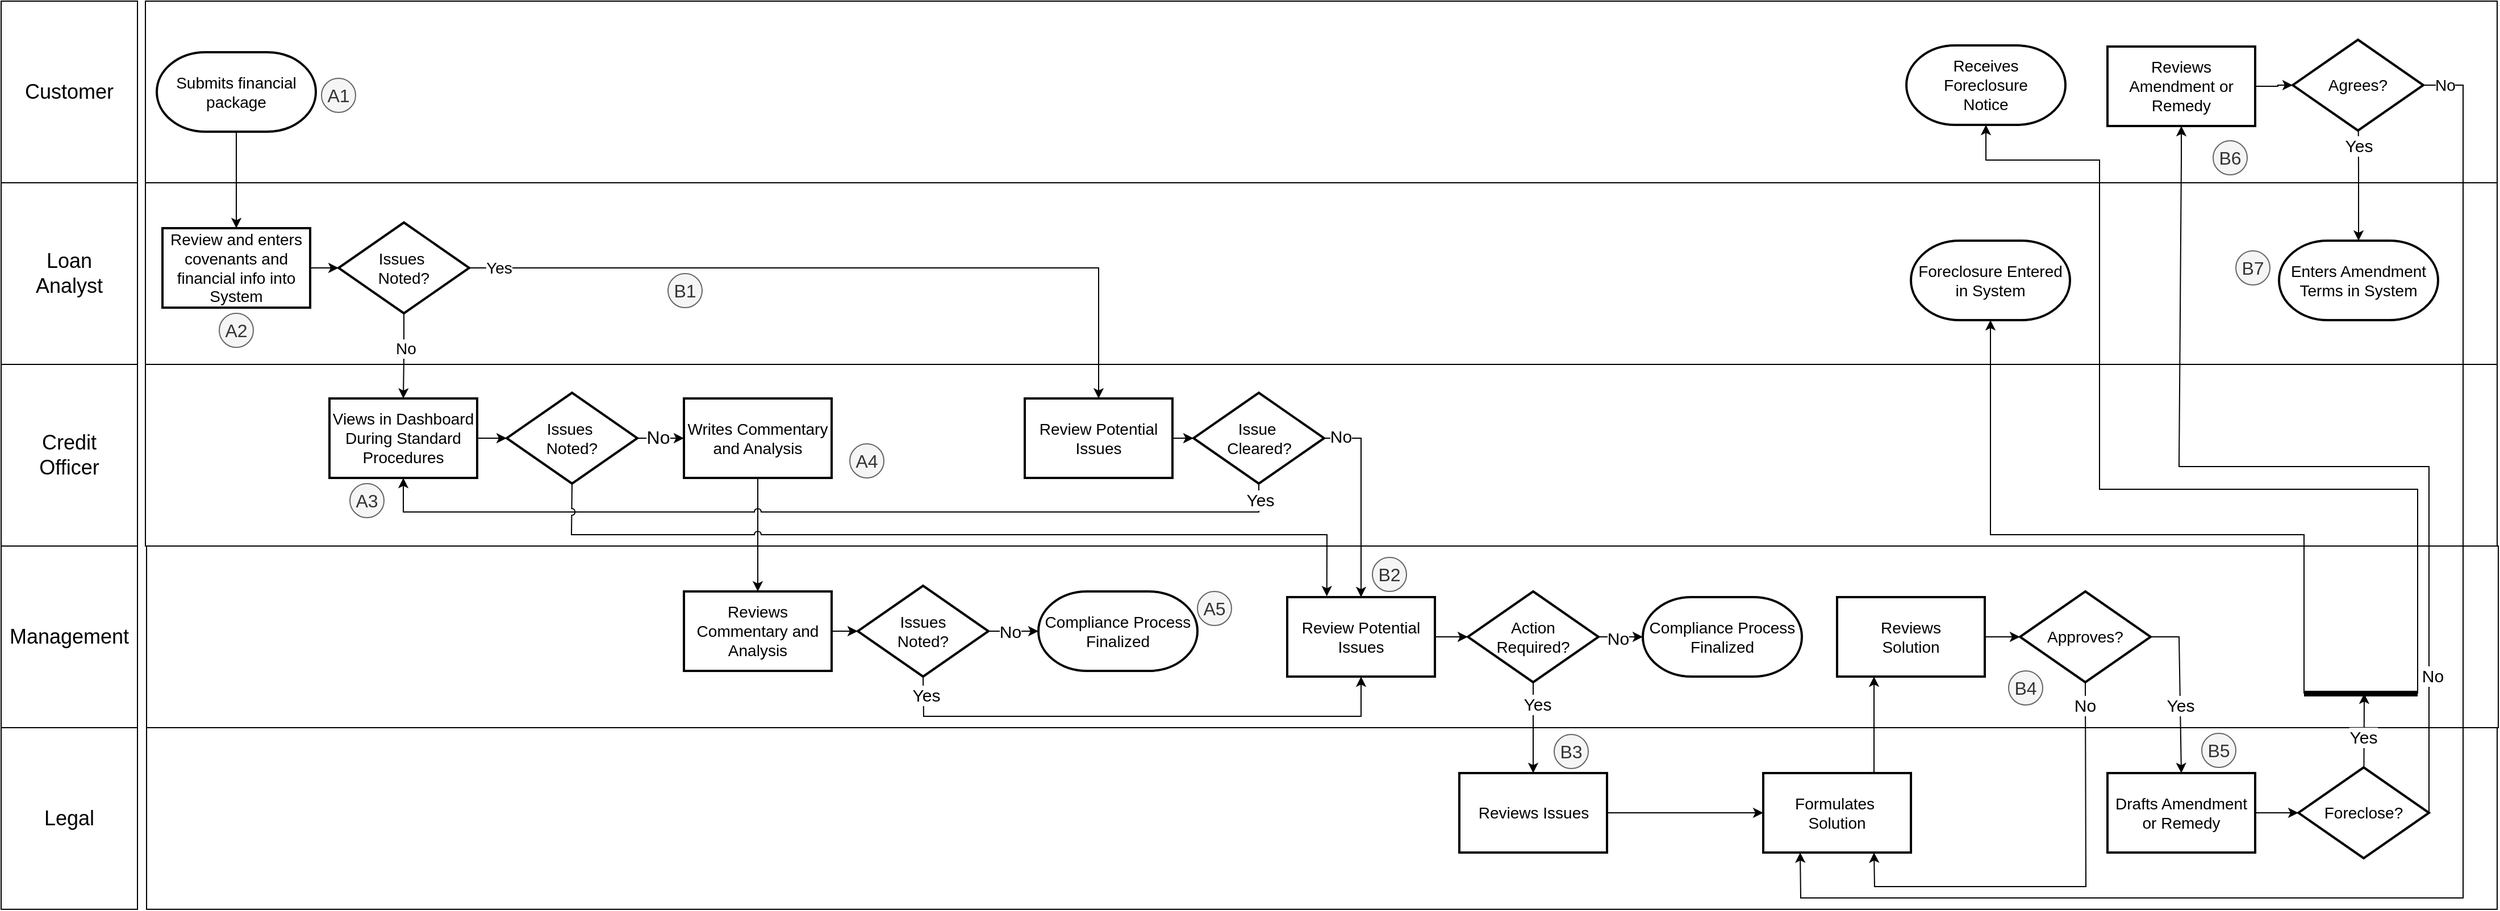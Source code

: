 <mxfile version="26.0.16">
  <diagram id="prtHgNgQTEPvFCAcTncT" name="Page-1">
    <mxGraphModel dx="4063" dy="1777" grid="1" gridSize="10" guides="1" tooltips="1" connect="1" arrows="1" fold="1" page="1" pageScale="1" pageWidth="1100" pageHeight="850" math="0" shadow="0">
      <root>
        <mxCell id="0" />
        <mxCell id="1" parent="0" />
        <mxCell id="OWpKUqLsW3lBwRPTN_-N-1" value="" style="rounded=0;whiteSpace=wrap;html=1;fillColor=light-dark(#ffffff, #392f3f);strokeColor=#000000;" parent="1" vertex="1">
          <mxGeometry x="10" y="10" width="2070" height="160" as="geometry" />
        </mxCell>
        <mxCell id="OWpKUqLsW3lBwRPTN_-N-2" value="" style="rounded=0;whiteSpace=wrap;html=1;fillColor=light-dark(#ffffff, #392f3f);strokeColor=#000000;" parent="1" vertex="1">
          <mxGeometry x="10" y="170" width="2070" height="160" as="geometry" />
        </mxCell>
        <mxCell id="OWpKUqLsW3lBwRPTN_-N-3" value="" style="rounded=0;whiteSpace=wrap;html=1;fillColor=light-dark(#ffffff, #392f3f);strokeColor=#000000;" parent="1" vertex="1">
          <mxGeometry x="10" y="330" width="2070" height="160" as="geometry" />
        </mxCell>
        <mxCell id="OWpKUqLsW3lBwRPTN_-N-4" value="" style="rounded=0;whiteSpace=wrap;html=1;fillColor=light-dark(#ffffff, #392f3f);strokeColor=#000000;" parent="1" vertex="1">
          <mxGeometry x="11" y="490" width="2070" height="160" as="geometry" />
        </mxCell>
        <mxCell id="OWpKUqLsW3lBwRPTN_-N-5" value="" style="rounded=0;whiteSpace=wrap;html=1;fillColor=light-dark(#ffffff, #392f3f);strokeColor=#000000;" parent="1" vertex="1">
          <mxGeometry x="11" y="650" width="2069" height="160" as="geometry" />
        </mxCell>
        <mxCell id="OWpKUqLsW3lBwRPTN_-N-89" value="" style="edgeStyle=orthogonalEdgeStyle;rounded=0;orthogonalLoop=1;jettySize=auto;html=1;" parent="1" source="OWpKUqLsW3lBwRPTN_-N-6" target="OWpKUqLsW3lBwRPTN_-N-7" edge="1">
          <mxGeometry relative="1" as="geometry" />
        </mxCell>
        <mxCell id="OWpKUqLsW3lBwRPTN_-N-6" value="&lt;font style=&quot;font-size: 14px;&quot;&gt;Submits financial package&lt;/font&gt;" style="strokeWidth=2;html=1;shape=mxgraph.flowchart.terminator;whiteSpace=wrap;" parent="1" vertex="1">
          <mxGeometry x="20" y="55" width="140" height="70" as="geometry" />
        </mxCell>
        <mxCell id="OWpKUqLsW3lBwRPTN_-N-29" value="" style="edgeStyle=orthogonalEdgeStyle;rounded=0;orthogonalLoop=1;jettySize=auto;html=1;" parent="1" source="OWpKUqLsW3lBwRPTN_-N-7" target="OWpKUqLsW3lBwRPTN_-N-9" edge="1">
          <mxGeometry relative="1" as="geometry" />
        </mxCell>
        <mxCell id="OWpKUqLsW3lBwRPTN_-N-7" value="&lt;font style=&quot;font-size: 14px;&quot;&gt;Review and enters covenants and financial info into System&lt;/font&gt;" style="rounded=0;whiteSpace=wrap;html=1;strokeWidth=2;" parent="1" vertex="1">
          <mxGeometry x="25" y="210" width="130" height="70" as="geometry" />
        </mxCell>
        <mxCell id="OWpKUqLsW3lBwRPTN_-N-30" value="" style="edgeStyle=orthogonalEdgeStyle;rounded=0;orthogonalLoop=1;jettySize=auto;html=1;" parent="1" source="OWpKUqLsW3lBwRPTN_-N-9" target="OWpKUqLsW3lBwRPTN_-N-11" edge="1">
          <mxGeometry relative="1" as="geometry" />
        </mxCell>
        <mxCell id="OWpKUqLsW3lBwRPTN_-N-39" value="&lt;font style=&quot;font-size: 14px;&quot;&gt;No&lt;/font&gt;" style="edgeLabel;html=1;align=center;verticalAlign=middle;resizable=0;points=[];" parent="OWpKUqLsW3lBwRPTN_-N-30" vertex="1" connectable="0">
          <mxGeometry x="-0.178" y="4" relative="1" as="geometry">
            <mxPoint x="-3" as="offset" />
          </mxGeometry>
        </mxCell>
        <mxCell id="OWpKUqLsW3lBwRPTN_-N-9" value="&lt;font style=&quot;font-size: 14px;&quot;&gt;Issues&amp;nbsp;&lt;/font&gt;&lt;div&gt;&lt;font style=&quot;font-size: 14px;&quot;&gt;Noted?&lt;/font&gt;&lt;/div&gt;" style="strokeWidth=2;html=1;shape=mxgraph.flowchart.decision;whiteSpace=wrap;" parent="1" vertex="1">
          <mxGeometry x="180" y="205" width="115" height="80" as="geometry" />
        </mxCell>
        <mxCell id="OWpKUqLsW3lBwRPTN_-N-32" value="" style="edgeStyle=orthogonalEdgeStyle;rounded=0;orthogonalLoop=1;jettySize=auto;html=1;" parent="1" source="OWpKUqLsW3lBwRPTN_-N-11" target="OWpKUqLsW3lBwRPTN_-N-12" edge="1">
          <mxGeometry relative="1" as="geometry" />
        </mxCell>
        <mxCell id="OWpKUqLsW3lBwRPTN_-N-11" value="&lt;font style=&quot;font-size: 14px;&quot;&gt;Views in Dashboard During Standard Procedures&lt;/font&gt;" style="rounded=0;whiteSpace=wrap;html=1;strokeWidth=2;" parent="1" vertex="1">
          <mxGeometry x="172" y="360" width="130" height="70" as="geometry" />
        </mxCell>
        <mxCell id="OWpKUqLsW3lBwRPTN_-N-33" value="" style="edgeStyle=orthogonalEdgeStyle;rounded=0;orthogonalLoop=1;jettySize=auto;html=1;" parent="1" source="OWpKUqLsW3lBwRPTN_-N-12" target="OWpKUqLsW3lBwRPTN_-N-13" edge="1">
          <mxGeometry relative="1" as="geometry" />
        </mxCell>
        <mxCell id="OWpKUqLsW3lBwRPTN_-N-43" value="&lt;font style=&quot;font-size: 16px;&quot;&gt;No&lt;/font&gt;" style="edgeLabel;html=1;align=center;verticalAlign=middle;resizable=0;points=[];" parent="OWpKUqLsW3lBwRPTN_-N-33" vertex="1" connectable="0">
          <mxGeometry x="-0.476" relative="1" as="geometry">
            <mxPoint x="7" y="-1" as="offset" />
          </mxGeometry>
        </mxCell>
        <mxCell id="OWpKUqLsW3lBwRPTN_-N-12" value="&lt;font style=&quot;font-size: 14px;&quot;&gt;Issues&amp;nbsp;&lt;/font&gt;&lt;div&gt;&lt;font style=&quot;font-size: 14px;&quot;&gt;Noted?&lt;/font&gt;&lt;/div&gt;" style="strokeWidth=2;html=1;shape=mxgraph.flowchart.decision;whiteSpace=wrap;" parent="1" vertex="1">
          <mxGeometry x="328" y="355" width="115" height="80" as="geometry" />
        </mxCell>
        <mxCell id="OWpKUqLsW3lBwRPTN_-N-34" value="" style="edgeStyle=orthogonalEdgeStyle;rounded=0;orthogonalLoop=1;jettySize=auto;html=1;jumpStyle=arc;" parent="1" source="OWpKUqLsW3lBwRPTN_-N-13" target="OWpKUqLsW3lBwRPTN_-N-15" edge="1">
          <mxGeometry relative="1" as="geometry" />
        </mxCell>
        <mxCell id="OWpKUqLsW3lBwRPTN_-N-13" value="&lt;font style=&quot;font-size: 14px;&quot;&gt;Writes Commentary and Analysis&lt;/font&gt;" style="rounded=0;whiteSpace=wrap;html=1;strokeWidth=2;" parent="1" vertex="1">
          <mxGeometry x="484" y="360" width="130" height="70" as="geometry" />
        </mxCell>
        <mxCell id="OWpKUqLsW3lBwRPTN_-N-45" value="" style="edgeStyle=orthogonalEdgeStyle;rounded=0;orthogonalLoop=1;jettySize=auto;html=1;" parent="1" source="OWpKUqLsW3lBwRPTN_-N-14" target="OWpKUqLsW3lBwRPTN_-N-37" edge="1">
          <mxGeometry relative="1" as="geometry" />
        </mxCell>
        <mxCell id="OWpKUqLsW3lBwRPTN_-N-14" value="&lt;span style=&quot;font-size: 14px;&quot;&gt;Review Potential Issues&lt;/span&gt;" style="rounded=0;whiteSpace=wrap;html=1;strokeWidth=2;" parent="1" vertex="1">
          <mxGeometry x="784" y="360" width="130" height="70" as="geometry" />
        </mxCell>
        <mxCell id="OWpKUqLsW3lBwRPTN_-N-35" value="" style="edgeStyle=orthogonalEdgeStyle;rounded=0;orthogonalLoop=1;jettySize=auto;html=1;" parent="1" source="OWpKUqLsW3lBwRPTN_-N-15" target="OWpKUqLsW3lBwRPTN_-N-16" edge="1">
          <mxGeometry relative="1" as="geometry" />
        </mxCell>
        <mxCell id="OWpKUqLsW3lBwRPTN_-N-15" value="&lt;font style=&quot;font-size: 14px;&quot;&gt;Reviews Commentary and Analysis&lt;/font&gt;" style="rounded=0;whiteSpace=wrap;html=1;strokeWidth=2;" parent="1" vertex="1">
          <mxGeometry x="484" y="530" width="130" height="70" as="geometry" />
        </mxCell>
        <mxCell id="OWpKUqLsW3lBwRPTN_-N-36" value="" style="edgeStyle=orthogonalEdgeStyle;rounded=0;orthogonalLoop=1;jettySize=auto;html=1;" parent="1" source="OWpKUqLsW3lBwRPTN_-N-16" target="OWpKUqLsW3lBwRPTN_-N-17" edge="1">
          <mxGeometry relative="1" as="geometry" />
        </mxCell>
        <mxCell id="OWpKUqLsW3lBwRPTN_-N-48" value="&lt;font style=&quot;font-size: 15px;&quot;&gt;No&lt;/font&gt;" style="edgeLabel;html=1;align=center;verticalAlign=middle;resizable=0;points=[];" parent="OWpKUqLsW3lBwRPTN_-N-36" vertex="1" connectable="0">
          <mxGeometry x="-0.295" relative="1" as="geometry">
            <mxPoint x="3" as="offset" />
          </mxGeometry>
        </mxCell>
        <mxCell id="OWpKUqLsW3lBwRPTN_-N-16" value="&lt;font style=&quot;font-size: 14px;&quot;&gt;Issues&lt;/font&gt;&lt;div&gt;&lt;font style=&quot;font-size: 14px;&quot;&gt;Noted?&lt;/font&gt;&lt;/div&gt;" style="strokeWidth=2;html=1;shape=mxgraph.flowchart.decision;whiteSpace=wrap;" parent="1" vertex="1">
          <mxGeometry x="637" y="525" width="115" height="80" as="geometry" />
        </mxCell>
        <mxCell id="OWpKUqLsW3lBwRPTN_-N-17" value="&lt;span style=&quot;font-size: 14px;&quot;&gt;Compliance Process Finalized&lt;/span&gt;" style="strokeWidth=2;html=1;shape=mxgraph.flowchart.terminator;whiteSpace=wrap;" parent="1" vertex="1">
          <mxGeometry x="796" y="530" width="140" height="70" as="geometry" />
        </mxCell>
        <mxCell id="OWpKUqLsW3lBwRPTN_-N-52" value="" style="edgeStyle=orthogonalEdgeStyle;rounded=0;orthogonalLoop=1;jettySize=auto;html=1;" parent="1" source="OWpKUqLsW3lBwRPTN_-N-18" target="OWpKUqLsW3lBwRPTN_-N-19" edge="1">
          <mxGeometry relative="1" as="geometry" />
        </mxCell>
        <mxCell id="OWpKUqLsW3lBwRPTN_-N-18" value="&lt;span style=&quot;font-size: 14px;&quot;&gt;Review Potential Issues&lt;/span&gt;" style="rounded=0;whiteSpace=wrap;html=1;strokeWidth=2;" parent="1" vertex="1">
          <mxGeometry x="1015" y="535" width="130" height="70" as="geometry" />
        </mxCell>
        <mxCell id="OWpKUqLsW3lBwRPTN_-N-53" value="" style="edgeStyle=orthogonalEdgeStyle;rounded=0;orthogonalLoop=1;jettySize=auto;html=1;" parent="1" source="OWpKUqLsW3lBwRPTN_-N-19" target="OWpKUqLsW3lBwRPTN_-N-38" edge="1">
          <mxGeometry relative="1" as="geometry" />
        </mxCell>
        <mxCell id="OWpKUqLsW3lBwRPTN_-N-54" value="&lt;font style=&quot;font-size: 15px;&quot;&gt;No&lt;/font&gt;" style="edgeLabel;html=1;align=center;verticalAlign=middle;resizable=0;points=[];" parent="OWpKUqLsW3lBwRPTN_-N-53" vertex="1" connectable="0">
          <mxGeometry x="-0.179" y="-1" relative="1" as="geometry">
            <mxPoint as="offset" />
          </mxGeometry>
        </mxCell>
        <mxCell id="OWpKUqLsW3lBwRPTN_-N-55" value="" style="edgeStyle=orthogonalEdgeStyle;rounded=0;orthogonalLoop=1;jettySize=auto;html=1;" parent="1" source="OWpKUqLsW3lBwRPTN_-N-19" target="OWpKUqLsW3lBwRPTN_-N-20" edge="1">
          <mxGeometry relative="1" as="geometry" />
        </mxCell>
        <mxCell id="OWpKUqLsW3lBwRPTN_-N-56" value="&lt;font style=&quot;font-size: 15px;&quot;&gt;Yes&lt;/font&gt;" style="edgeLabel;html=1;align=center;verticalAlign=middle;resizable=0;points=[];" parent="OWpKUqLsW3lBwRPTN_-N-55" vertex="1" connectable="0">
          <mxGeometry x="-0.532" y="3" relative="1" as="geometry">
            <mxPoint as="offset" />
          </mxGeometry>
        </mxCell>
        <mxCell id="OWpKUqLsW3lBwRPTN_-N-19" value="&lt;font style=&quot;font-size: 14px;&quot;&gt;Action&lt;/font&gt;&lt;div&gt;&lt;font style=&quot;font-size: 14px;&quot;&gt;Required?&lt;/font&gt;&lt;/div&gt;" style="strokeWidth=2;html=1;shape=mxgraph.flowchart.decision;whiteSpace=wrap;" parent="1" vertex="1">
          <mxGeometry x="1174" y="530" width="115" height="80" as="geometry" />
        </mxCell>
        <mxCell id="OWpKUqLsW3lBwRPTN_-N-57" value="" style="edgeStyle=orthogonalEdgeStyle;rounded=0;orthogonalLoop=1;jettySize=auto;html=1;entryX=0;entryY=0.5;entryDx=0;entryDy=0;" parent="1" source="OWpKUqLsW3lBwRPTN_-N-20" target="OWpKUqLsW3lBwRPTN_-N-23" edge="1">
          <mxGeometry relative="1" as="geometry">
            <mxPoint x="1328" y="725" as="targetPoint" />
          </mxGeometry>
        </mxCell>
        <mxCell id="OWpKUqLsW3lBwRPTN_-N-20" value="&lt;font style=&quot;font-size: 14px;&quot;&gt;Reviews Issues&lt;/font&gt;" style="rounded=0;whiteSpace=wrap;html=1;strokeWidth=2;" parent="1" vertex="1">
          <mxGeometry x="1166.5" y="690" width="130" height="70" as="geometry" />
        </mxCell>
        <mxCell id="OWpKUqLsW3lBwRPTN_-N-23" value="&lt;font style=&quot;font-size: 14px;&quot;&gt;Formulates&amp;nbsp;&lt;/font&gt;&lt;div&gt;&lt;font style=&quot;font-size: 14px;&quot;&gt;Solution&lt;/font&gt;&lt;/div&gt;" style="rounded=0;whiteSpace=wrap;html=1;strokeWidth=2;" parent="1" vertex="1">
          <mxGeometry x="1434" y="690" width="130" height="70" as="geometry" />
        </mxCell>
        <mxCell id="OWpKUqLsW3lBwRPTN_-N-24" value="&lt;font style=&quot;font-size: 14px;&quot;&gt;Drafts Amendment or Remedy&lt;/font&gt;" style="rounded=0;whiteSpace=wrap;html=1;strokeWidth=2;" parent="1" vertex="1">
          <mxGeometry x="1737" y="690" width="130" height="70" as="geometry" />
        </mxCell>
        <mxCell id="OWpKUqLsW3lBwRPTN_-N-88" value="" style="edgeStyle=orthogonalEdgeStyle;rounded=0;orthogonalLoop=1;jettySize=auto;html=1;" parent="1" source="OWpKUqLsW3lBwRPTN_-N-25" target="OWpKUqLsW3lBwRPTN_-N-26" edge="1">
          <mxGeometry relative="1" as="geometry" />
        </mxCell>
        <mxCell id="OWpKUqLsW3lBwRPTN_-N-25" value="&lt;font style=&quot;font-size: 14px;&quot;&gt;Reviews Amendment or Remedy&lt;/font&gt;" style="rounded=0;whiteSpace=wrap;html=1;strokeWidth=2;" parent="1" vertex="1">
          <mxGeometry x="1737" y="50" width="130" height="70" as="geometry" />
        </mxCell>
        <mxCell id="OWpKUqLsW3lBwRPTN_-N-26" value="&lt;span style=&quot;font-size: 14px;&quot;&gt;Agrees?&lt;/span&gt;" style="strokeWidth=2;html=1;shape=mxgraph.flowchart.decision;whiteSpace=wrap;" parent="1" vertex="1">
          <mxGeometry x="1900" y="44" width="115" height="80" as="geometry" />
        </mxCell>
        <mxCell id="OWpKUqLsW3lBwRPTN_-N-37" value="&lt;span style=&quot;font-size: 14px;&quot;&gt;Issue&amp;nbsp;&lt;/span&gt;&lt;div&gt;&lt;span style=&quot;font-size: 14px;&quot;&gt;Cleared?&lt;/span&gt;&lt;/div&gt;" style="strokeWidth=2;html=1;shape=mxgraph.flowchart.decision;whiteSpace=wrap;" parent="1" vertex="1">
          <mxGeometry x="932.5" y="355" width="115" height="80" as="geometry" />
        </mxCell>
        <mxCell id="OWpKUqLsW3lBwRPTN_-N-38" value="&lt;span style=&quot;font-size: 14px;&quot;&gt;Compliance Process Finalized&lt;/span&gt;" style="strokeWidth=2;html=1;shape=mxgraph.flowchart.terminator;whiteSpace=wrap;" parent="1" vertex="1">
          <mxGeometry x="1328" y="535" width="140" height="70" as="geometry" />
        </mxCell>
        <mxCell id="OWpKUqLsW3lBwRPTN_-N-40" value="" style="endArrow=classic;html=1;rounded=0;entryX=0.5;entryY=0;entryDx=0;entryDy=0;exitX=1;exitY=0.5;exitDx=0;exitDy=0;exitPerimeter=0;edgeStyle=orthogonalEdgeStyle;" parent="1" source="OWpKUqLsW3lBwRPTN_-N-9" target="OWpKUqLsW3lBwRPTN_-N-14" edge="1">
          <mxGeometry width="50" height="50" relative="1" as="geometry">
            <mxPoint x="270" y="270" as="sourcePoint" />
            <mxPoint x="320" y="220" as="targetPoint" />
          </mxGeometry>
        </mxCell>
        <mxCell id="OWpKUqLsW3lBwRPTN_-N-41" value="&lt;font style=&quot;font-size: 14px;&quot;&gt;Yes&lt;/font&gt;" style="edgeLabel;html=1;align=center;verticalAlign=middle;resizable=0;points=[];" parent="OWpKUqLsW3lBwRPTN_-N-40" vertex="1" connectable="0">
          <mxGeometry x="-0.171" y="-4" relative="1" as="geometry">
            <mxPoint x="-252" y="-4" as="offset" />
          </mxGeometry>
        </mxCell>
        <mxCell id="OWpKUqLsW3lBwRPTN_-N-46" value="" style="endArrow=classic;html=1;rounded=0;exitX=0.5;exitY=1;exitDx=0;exitDy=0;exitPerimeter=0;entryX=0.5;entryY=1;entryDx=0;entryDy=0;edgeStyle=orthogonalEdgeStyle;jumpStyle=arc;" parent="1" source="OWpKUqLsW3lBwRPTN_-N-37" target="OWpKUqLsW3lBwRPTN_-N-11" edge="1">
          <mxGeometry width="50" height="50" relative="1" as="geometry">
            <mxPoint x="310" y="600" as="sourcePoint" />
            <mxPoint x="360" y="550" as="targetPoint" />
            <Array as="points">
              <mxPoint x="990" y="435" />
              <mxPoint x="990" y="460" />
              <mxPoint x="237" y="460" />
            </Array>
          </mxGeometry>
        </mxCell>
        <mxCell id="OWpKUqLsW3lBwRPTN_-N-86" value="&lt;font style=&quot;font-size: 15px;&quot;&gt;Yes&lt;/font&gt;" style="edgeLabel;html=1;align=center;verticalAlign=middle;resizable=0;points=[];" parent="OWpKUqLsW3lBwRPTN_-N-46" vertex="1" connectable="0">
          <mxGeometry x="-0.965" y="1" relative="1" as="geometry">
            <mxPoint as="offset" />
          </mxGeometry>
        </mxCell>
        <mxCell id="OWpKUqLsW3lBwRPTN_-N-68" value="" style="edgeStyle=orthogonalEdgeStyle;rounded=0;orthogonalLoop=1;jettySize=auto;html=1;" parent="1" source="OWpKUqLsW3lBwRPTN_-N-59" target="OWpKUqLsW3lBwRPTN_-N-64" edge="1">
          <mxGeometry relative="1" as="geometry" />
        </mxCell>
        <mxCell id="OWpKUqLsW3lBwRPTN_-N-59" value="&lt;font style=&quot;font-size: 14px;&quot;&gt;Reviews&lt;/font&gt;&lt;div&gt;&lt;font style=&quot;font-size: 14px;&quot;&gt;Solution&lt;/font&gt;&lt;/div&gt;" style="rounded=0;whiteSpace=wrap;html=1;strokeWidth=2;" parent="1" vertex="1">
          <mxGeometry x="1499" y="535" width="130" height="70" as="geometry" />
        </mxCell>
        <mxCell id="OWpKUqLsW3lBwRPTN_-N-64" value="&lt;span style=&quot;font-size: 14px;&quot;&gt;Approves?&lt;/span&gt;" style="strokeWidth=2;html=1;shape=mxgraph.flowchart.decision;whiteSpace=wrap;" parent="1" vertex="1">
          <mxGeometry x="1660" y="530" width="115" height="80" as="geometry" />
        </mxCell>
        <mxCell id="OWpKUqLsW3lBwRPTN_-N-67" value="" style="endArrow=classic;html=1;rounded=0;entryX=0.25;entryY=1;entryDx=0;entryDy=0;exitX=0.75;exitY=0;exitDx=0;exitDy=0;" parent="1" source="OWpKUqLsW3lBwRPTN_-N-23" target="OWpKUqLsW3lBwRPTN_-N-59" edge="1">
          <mxGeometry width="50" height="50" relative="1" as="geometry">
            <mxPoint x="1532" y="690" as="sourcePoint" />
            <mxPoint x="1550" y="630" as="targetPoint" />
          </mxGeometry>
        </mxCell>
        <mxCell id="OWpKUqLsW3lBwRPTN_-N-73" value="" style="endArrow=classic;html=1;rounded=0;exitX=1;exitY=0.5;exitDx=0;exitDy=0;exitPerimeter=0;entryX=0.5;entryY=0;entryDx=0;entryDy=0;" parent="1" source="OWpKUqLsW3lBwRPTN_-N-64" target="OWpKUqLsW3lBwRPTN_-N-24" edge="1">
          <mxGeometry width="50" height="50" relative="1" as="geometry">
            <mxPoint x="1410" y="440" as="sourcePoint" />
            <mxPoint x="1460" y="390" as="targetPoint" />
            <Array as="points">
              <mxPoint x="1800" y="570" />
            </Array>
          </mxGeometry>
        </mxCell>
        <mxCell id="OWpKUqLsW3lBwRPTN_-N-74" value="&lt;font style=&quot;font-size: 15px;&quot;&gt;Yes&lt;/font&gt;" style="edgeLabel;html=1;align=center;verticalAlign=middle;resizable=0;points=[];" parent="OWpKUqLsW3lBwRPTN_-N-73" vertex="1" connectable="0">
          <mxGeometry x="0.17" relative="1" as="geometry">
            <mxPoint as="offset" />
          </mxGeometry>
        </mxCell>
        <mxCell id="OWpKUqLsW3lBwRPTN_-N-75" value="" style="endArrow=classic;html=1;rounded=0;exitX=0.5;exitY=1;exitDx=0;exitDy=0;exitPerimeter=0;entryX=0.75;entryY=1;entryDx=0;entryDy=0;" parent="1" source="OWpKUqLsW3lBwRPTN_-N-64" target="OWpKUqLsW3lBwRPTN_-N-23" edge="1">
          <mxGeometry width="50" height="50" relative="1" as="geometry">
            <mxPoint x="1410" y="440" as="sourcePoint" />
            <mxPoint x="1460" y="390" as="targetPoint" />
            <Array as="points">
              <mxPoint x="1718" y="790" />
              <mxPoint x="1532" y="790" />
            </Array>
          </mxGeometry>
        </mxCell>
        <mxCell id="OWpKUqLsW3lBwRPTN_-N-76" value="&lt;font style=&quot;font-size: 15px;&quot;&gt;No&lt;/font&gt;" style="edgeLabel;html=1;align=center;verticalAlign=middle;resizable=0;points=[];" parent="OWpKUqLsW3lBwRPTN_-N-75" vertex="1" connectable="0">
          <mxGeometry x="-0.9" y="-1" relative="1" as="geometry">
            <mxPoint as="offset" />
          </mxGeometry>
        </mxCell>
        <mxCell id="OWpKUqLsW3lBwRPTN_-N-77" value="" style="endArrow=classic;html=1;rounded=0;exitX=1;exitY=0.5;exitDx=0;exitDy=0;entryX=0.5;entryY=1;entryDx=0;entryDy=0;exitPerimeter=0;" parent="1" source="rYMgPqw9z5oWbUVc-z0b-1" target="OWpKUqLsW3lBwRPTN_-N-25" edge="1">
          <mxGeometry width="50" height="50" relative="1" as="geometry">
            <mxPoint x="1880" y="720" as="sourcePoint" />
            <mxPoint x="1930" y="670" as="targetPoint" />
            <Array as="points">
              <mxPoint x="2020" y="420" />
              <mxPoint x="1800" y="420" />
              <mxPoint x="1802" y="150" />
            </Array>
          </mxGeometry>
        </mxCell>
        <mxCell id="rYMgPqw9z5oWbUVc-z0b-2" value="&lt;font style=&quot;font-size: 15px;&quot;&gt;No&lt;/font&gt;" style="edgeLabel;html=1;align=center;verticalAlign=middle;resizable=0;points=[];" vertex="1" connectable="0" parent="OWpKUqLsW3lBwRPTN_-N-77">
          <mxGeometry x="-0.705" y="-3" relative="1" as="geometry">
            <mxPoint as="offset" />
          </mxGeometry>
        </mxCell>
        <mxCell id="OWpKUqLsW3lBwRPTN_-N-78" value="" style="endArrow=classic;html=1;rounded=0;exitX=0.503;exitY=0.981;exitDx=0;exitDy=0;exitPerimeter=0;entryX=0.5;entryY=0;entryDx=0;entryDy=0;entryPerimeter=0;" parent="1" source="OWpKUqLsW3lBwRPTN_-N-26" target="OWpKUqLsW3lBwRPTN_-N-82" edge="1">
          <mxGeometry width="50" height="50" relative="1" as="geometry">
            <mxPoint x="1957.5" y="130" as="sourcePoint" />
            <mxPoint x="1980" y="221" as="targetPoint" />
            <Array as="points">
              <mxPoint x="1958" y="160" />
            </Array>
          </mxGeometry>
        </mxCell>
        <mxCell id="OWpKUqLsW3lBwRPTN_-N-79" value="&lt;font style=&quot;font-size: 15px;&quot;&gt;Yes&lt;/font&gt;" style="edgeLabel;html=1;align=center;verticalAlign=middle;resizable=0;points=[];" parent="OWpKUqLsW3lBwRPTN_-N-78" vertex="1" connectable="0">
          <mxGeometry x="-0.797" relative="1" as="geometry">
            <mxPoint y="4" as="offset" />
          </mxGeometry>
        </mxCell>
        <mxCell id="OWpKUqLsW3lBwRPTN_-N-80" value="" style="endArrow=classic;html=1;rounded=0;exitX=1;exitY=0.5;exitDx=0;exitDy=0;exitPerimeter=0;entryX=0.25;entryY=1;entryDx=0;entryDy=0;" parent="1" source="OWpKUqLsW3lBwRPTN_-N-26" target="OWpKUqLsW3lBwRPTN_-N-23" edge="1">
          <mxGeometry width="50" height="50" relative="1" as="geometry">
            <mxPoint x="2080" y="110" as="sourcePoint" />
            <mxPoint x="2130" y="60" as="targetPoint" />
            <Array as="points">
              <mxPoint x="2050" y="84" />
              <mxPoint x="2050" y="800" />
              <mxPoint x="1467" y="800" />
            </Array>
          </mxGeometry>
        </mxCell>
        <mxCell id="OWpKUqLsW3lBwRPTN_-N-81" value="&lt;font style=&quot;font-size: 14px;&quot;&gt;No&lt;/font&gt;" style="edgeLabel;html=1;align=center;verticalAlign=middle;resizable=0;points=[];" parent="OWpKUqLsW3lBwRPTN_-N-80" vertex="1" connectable="0">
          <mxGeometry x="-0.973" relative="1" as="geometry">
            <mxPoint as="offset" />
          </mxGeometry>
        </mxCell>
        <mxCell id="OWpKUqLsW3lBwRPTN_-N-82" value="&lt;span style=&quot;font-size: 14px;&quot;&gt;Enters Amendment Terms in System&lt;/span&gt;" style="strokeWidth=2;html=1;shape=mxgraph.flowchart.terminator;whiteSpace=wrap;" parent="1" vertex="1">
          <mxGeometry x="1888" y="221" width="140" height="70" as="geometry" />
        </mxCell>
        <mxCell id="OWpKUqLsW3lBwRPTN_-N-84" value="" style="endArrow=classic;html=1;rounded=0;entryX=0.5;entryY=0;entryDx=0;entryDy=0;exitX=1;exitY=0.5;exitDx=0;exitDy=0;exitPerimeter=0;" parent="1" source="OWpKUqLsW3lBwRPTN_-N-37" target="OWpKUqLsW3lBwRPTN_-N-18" edge="1">
          <mxGeometry width="50" height="50" relative="1" as="geometry">
            <mxPoint x="1000" y="570" as="sourcePoint" />
            <mxPoint x="1050" y="520" as="targetPoint" />
            <Array as="points">
              <mxPoint x="1080" y="395" />
            </Array>
          </mxGeometry>
        </mxCell>
        <mxCell id="OWpKUqLsW3lBwRPTN_-N-87" value="&lt;font style=&quot;font-size: 15px;&quot;&gt;No&lt;/font&gt;" style="edgeLabel;html=1;align=center;verticalAlign=middle;resizable=0;points=[];" parent="OWpKUqLsW3lBwRPTN_-N-84" vertex="1" connectable="0">
          <mxGeometry x="-0.785" y="2" relative="1" as="geometry">
            <mxPoint x="-4" as="offset" />
          </mxGeometry>
        </mxCell>
        <mxCell id="OWpKUqLsW3lBwRPTN_-N-90" value="" style="endArrow=classic;html=1;rounded=0;exitX=0.5;exitY=1;exitDx=0;exitDy=0;exitPerimeter=0;entryX=0.5;entryY=1;entryDx=0;entryDy=0;" parent="1" source="OWpKUqLsW3lBwRPTN_-N-16" target="OWpKUqLsW3lBwRPTN_-N-18" edge="1">
          <mxGeometry width="50" height="50" relative="1" as="geometry">
            <mxPoint x="730" y="760" as="sourcePoint" />
            <mxPoint x="780" y="710" as="targetPoint" />
            <Array as="points">
              <mxPoint x="695" y="640" />
              <mxPoint x="1080" y="640" />
            </Array>
          </mxGeometry>
        </mxCell>
        <mxCell id="OWpKUqLsW3lBwRPTN_-N-92" value="&lt;font style=&quot;font-size: 15px;&quot;&gt;Yes&lt;/font&gt;" style="edgeLabel;html=1;align=center;verticalAlign=middle;resizable=0;points=[];" parent="OWpKUqLsW3lBwRPTN_-N-90" vertex="1" connectable="0">
          <mxGeometry x="-0.927" y="2" relative="1" as="geometry">
            <mxPoint y="-1" as="offset" />
          </mxGeometry>
        </mxCell>
        <mxCell id="OWpKUqLsW3lBwRPTN_-N-94" value="" style="endArrow=classic;html=1;rounded=0;exitX=0.5;exitY=1;exitDx=0;exitDy=0;exitPerimeter=0;entryX=0.268;entryY=-0.011;entryDx=0;entryDy=0;entryPerimeter=0;jumpStyle=arc;" parent="1" source="OWpKUqLsW3lBwRPTN_-N-12" target="OWpKUqLsW3lBwRPTN_-N-18" edge="1">
          <mxGeometry width="50" height="50" relative="1" as="geometry">
            <mxPoint x="390" y="590" as="sourcePoint" />
            <mxPoint x="440" y="540" as="targetPoint" />
            <Array as="points">
              <mxPoint x="385" y="480" />
              <mxPoint x="1050" y="480" />
            </Array>
          </mxGeometry>
        </mxCell>
        <mxCell id="OWpKUqLsW3lBwRPTN_-N-97" value="&lt;font style=&quot;font-size: 18px;&quot;&gt;Customer&lt;/font&gt;" style="rounded=0;whiteSpace=wrap;html=1;fillColor=light-dark(#ffffff, #392f3f);strokeColor=light-dark(#000000, #5c79a3);" parent="1" vertex="1">
          <mxGeometry x="-117" y="10" width="120" height="160" as="geometry" />
        </mxCell>
        <mxCell id="OWpKUqLsW3lBwRPTN_-N-98" value="&lt;font style=&quot;font-size: 18px;&quot;&gt;Loan&lt;/font&gt;&lt;div&gt;&lt;font style=&quot;font-size: 18px;&quot;&gt;Analyst&lt;/font&gt;&lt;/div&gt;" style="rounded=0;whiteSpace=wrap;html=1;fillColor=light-dark(#ffffff, #392f3f);strokeColor=light-dark(#000000, #5c79a3);" parent="1" vertex="1">
          <mxGeometry x="-117" y="170" width="120" height="160" as="geometry" />
        </mxCell>
        <mxCell id="OWpKUqLsW3lBwRPTN_-N-99" value="&lt;font style=&quot;font-size: 18px;&quot;&gt;Credit&lt;/font&gt;&lt;div&gt;&lt;font style=&quot;font-size: 18px;&quot;&gt;Officer&lt;/font&gt;&lt;/div&gt;" style="rounded=0;whiteSpace=wrap;html=1;fillColor=light-dark(#ffffff, #392f3f);strokeColor=light-dark(#000000, #5c79a3);" parent="1" vertex="1">
          <mxGeometry x="-117" y="330" width="120" height="160" as="geometry" />
        </mxCell>
        <mxCell id="OWpKUqLsW3lBwRPTN_-N-100" value="&lt;font style=&quot;font-size: 18px;&quot;&gt;Management&lt;/font&gt;" style="rounded=0;whiteSpace=wrap;html=1;fillColor=light-dark(#ffffff, #392f3f);strokeColor=light-dark(#000000, #5c79a3);" parent="1" vertex="1">
          <mxGeometry x="-117" y="490" width="120" height="160" as="geometry" />
        </mxCell>
        <mxCell id="OWpKUqLsW3lBwRPTN_-N-101" value="&lt;font style=&quot;font-size: 18px;&quot;&gt;Legal&lt;/font&gt;" style="rounded=0;whiteSpace=wrap;html=1;fillColor=light-dark(#ffffff, #392f3f);strokeColor=light-dark(#000000, #5c79a3);" parent="1" vertex="1">
          <mxGeometry x="-117" y="650" width="120" height="160" as="geometry" />
        </mxCell>
        <mxCell id="rYMgPqw9z5oWbUVc-z0b-1" value="&lt;span style=&quot;font-size: 14px;&quot;&gt;Foreclose?&lt;/span&gt;" style="strokeWidth=2;html=1;shape=mxgraph.flowchart.decision;whiteSpace=wrap;" vertex="1" parent="1">
          <mxGeometry x="1905" y="685" width="115" height="80" as="geometry" />
        </mxCell>
        <mxCell id="rYMgPqw9z5oWbUVc-z0b-7" value="" style="endArrow=classic;html=1;rounded=0;exitX=1;exitY=0.5;exitDx=0;exitDy=0;entryX=0;entryY=0.5;entryDx=0;entryDy=0;entryPerimeter=0;" edge="1" parent="1" source="OWpKUqLsW3lBwRPTN_-N-24" target="rYMgPqw9z5oWbUVc-z0b-1">
          <mxGeometry width="50" height="50" relative="1" as="geometry">
            <mxPoint x="1890" y="870" as="sourcePoint" />
            <mxPoint x="1940" y="820" as="targetPoint" />
          </mxGeometry>
        </mxCell>
        <mxCell id="rYMgPqw9z5oWbUVc-z0b-10" value="" style="endArrow=none;html=1;rounded=0;strokeWidth=5;" edge="1" parent="1">
          <mxGeometry width="50" height="50" relative="1" as="geometry">
            <mxPoint x="1910" y="620" as="sourcePoint" />
            <mxPoint x="2010" y="620" as="targetPoint" />
          </mxGeometry>
        </mxCell>
        <mxCell id="rYMgPqw9z5oWbUVc-z0b-11" value="" style="endArrow=classic;html=1;rounded=0;exitX=0.502;exitY=-0.012;exitDx=0;exitDy=0;exitPerimeter=0;" edge="1" parent="1" source="rYMgPqw9z5oWbUVc-z0b-1">
          <mxGeometry width="50" height="50" relative="1" as="geometry">
            <mxPoint x="1963.75" y="685" as="sourcePoint" />
            <mxPoint x="1963" y="620" as="targetPoint" />
          </mxGeometry>
        </mxCell>
        <mxCell id="rYMgPqw9z5oWbUVc-z0b-12" value="&lt;font style=&quot;font-size: 15px;&quot;&gt;Yes&lt;/font&gt;" style="edgeLabel;html=1;align=center;verticalAlign=middle;resizable=0;points=[];" vertex="1" connectable="0" parent="rYMgPqw9z5oWbUVc-z0b-11">
          <mxGeometry x="-0.187" y="1" relative="1" as="geometry">
            <mxPoint as="offset" />
          </mxGeometry>
        </mxCell>
        <mxCell id="rYMgPqw9z5oWbUVc-z0b-13" value="&lt;span style=&quot;font-size: 14px;&quot;&gt;Receives&lt;/span&gt;&lt;div&gt;&lt;span style=&quot;font-size: 14px;&quot;&gt;Foreclosure&lt;br&gt;Notice&lt;/span&gt;&lt;/div&gt;" style="strokeWidth=2;html=1;shape=mxgraph.flowchart.terminator;whiteSpace=wrap;" vertex="1" parent="1">
          <mxGeometry x="1560" y="49" width="140" height="70" as="geometry" />
        </mxCell>
        <mxCell id="rYMgPqw9z5oWbUVc-z0b-14" value="&lt;span style=&quot;font-size: 14px;&quot;&gt;Foreclosure Entered in System&lt;/span&gt;" style="strokeWidth=2;html=1;shape=mxgraph.flowchart.terminator;whiteSpace=wrap;" vertex="1" parent="1">
          <mxGeometry x="1564" y="221" width="140" height="70" as="geometry" />
        </mxCell>
        <mxCell id="rYMgPqw9z5oWbUVc-z0b-15" value="" style="endArrow=classic;html=1;rounded=0;entryX=0.5;entryY=1;entryDx=0;entryDy=0;entryPerimeter=0;" edge="1" parent="1" target="rYMgPqw9z5oWbUVc-z0b-14">
          <mxGeometry width="50" height="50" relative="1" as="geometry">
            <mxPoint x="1910" y="620" as="sourcePoint" />
            <mxPoint x="1930" y="540" as="targetPoint" />
            <Array as="points">
              <mxPoint x="1910" y="480" />
              <mxPoint x="1634" y="480" />
            </Array>
          </mxGeometry>
        </mxCell>
        <mxCell id="rYMgPqw9z5oWbUVc-z0b-16" value="" style="endArrow=classic;html=1;rounded=0;entryX=0.5;entryY=1;entryDx=0;entryDy=0;entryPerimeter=0;" edge="1" parent="1" target="rYMgPqw9z5oWbUVc-z0b-13">
          <mxGeometry width="50" height="50" relative="1" as="geometry">
            <mxPoint x="2010" y="620" as="sourcePoint" />
            <mxPoint x="2020" y="530" as="targetPoint" />
            <Array as="points">
              <mxPoint x="2010" y="440" />
              <mxPoint x="1730" y="440" />
              <mxPoint x="1730" y="150" />
              <mxPoint x="1630" y="150" />
            </Array>
          </mxGeometry>
        </mxCell>
        <mxCell id="rYMgPqw9z5oWbUVc-z0b-17" value="&lt;font style=&quot;font-size: 16px;&quot;&gt;A1&lt;/font&gt;" style="ellipse;whiteSpace=wrap;html=1;fillColor=#f5f5f5;fontColor=#333333;strokeColor=#666666;" vertex="1" parent="1">
          <mxGeometry x="165" y="78" width="30" height="30" as="geometry" />
        </mxCell>
        <mxCell id="rYMgPqw9z5oWbUVc-z0b-20" value="&lt;font style=&quot;font-size: 16px;&quot;&gt;A2&lt;/font&gt;" style="ellipse;whiteSpace=wrap;html=1;fillColor=#f5f5f5;fontColor=#333333;strokeColor=#666666;" vertex="1" parent="1">
          <mxGeometry x="75" y="285" width="30" height="30" as="geometry" />
        </mxCell>
        <mxCell id="rYMgPqw9z5oWbUVc-z0b-21" value="&lt;font style=&quot;font-size: 16px;&quot;&gt;A3&lt;/font&gt;" style="ellipse;whiteSpace=wrap;html=1;fillColor=#f5f5f5;fontColor=#333333;strokeColor=#666666;" vertex="1" parent="1">
          <mxGeometry x="190" y="435" width="30" height="30" as="geometry" />
        </mxCell>
        <mxCell id="rYMgPqw9z5oWbUVc-z0b-22" value="&lt;font style=&quot;font-size: 16px;&quot;&gt;A4&lt;/font&gt;" style="ellipse;whiteSpace=wrap;html=1;fillColor=#f5f5f5;fontColor=#333333;strokeColor=#666666;" vertex="1" parent="1">
          <mxGeometry x="630" y="400" width="30" height="30" as="geometry" />
        </mxCell>
        <mxCell id="rYMgPqw9z5oWbUVc-z0b-23" value="&lt;font style=&quot;font-size: 16px;&quot;&gt;A5&lt;/font&gt;" style="ellipse;whiteSpace=wrap;html=1;fillColor=#f5f5f5;fontColor=#333333;strokeColor=#666666;" vertex="1" parent="1">
          <mxGeometry x="936" y="530" width="30" height="30" as="geometry" />
        </mxCell>
        <mxCell id="rYMgPqw9z5oWbUVc-z0b-24" value="&lt;font style=&quot;font-size: 16px;&quot;&gt;B1&lt;/font&gt;" style="ellipse;whiteSpace=wrap;html=1;fillColor=#f5f5f5;fontColor=#333333;strokeColor=#666666;" vertex="1" parent="1">
          <mxGeometry x="470" y="250" width="30" height="30" as="geometry" />
        </mxCell>
        <mxCell id="rYMgPqw9z5oWbUVc-z0b-25" value="&lt;font style=&quot;font-size: 16px;&quot;&gt;B2&lt;/font&gt;" style="ellipse;whiteSpace=wrap;html=1;fillColor=#f5f5f5;fontColor=#333333;strokeColor=#666666;" vertex="1" parent="1">
          <mxGeometry x="1090" y="500" width="30" height="30" as="geometry" />
        </mxCell>
        <mxCell id="rYMgPqw9z5oWbUVc-z0b-26" value="&lt;font style=&quot;font-size: 16px;&quot;&gt;B3&lt;/font&gt;" style="ellipse;whiteSpace=wrap;html=1;fillColor=#f5f5f5;fontColor=#333333;strokeColor=#666666;" vertex="1" parent="1">
          <mxGeometry x="1250" y="656" width="30" height="30" as="geometry" />
        </mxCell>
        <mxCell id="rYMgPqw9z5oWbUVc-z0b-27" value="&lt;font style=&quot;font-size: 16px;&quot;&gt;B4&lt;/font&gt;" style="ellipse;whiteSpace=wrap;html=1;fillColor=#f5f5f5;fontColor=#333333;strokeColor=#666666;" vertex="1" parent="1">
          <mxGeometry x="1650" y="600" width="30" height="30" as="geometry" />
        </mxCell>
        <mxCell id="rYMgPqw9z5oWbUVc-z0b-28" value="&lt;font style=&quot;font-size: 16px;&quot;&gt;B5&lt;/font&gt;" style="ellipse;whiteSpace=wrap;html=1;fillColor=#f5f5f5;fontColor=#333333;strokeColor=#666666;" vertex="1" parent="1">
          <mxGeometry x="1820" y="655" width="30" height="30" as="geometry" />
        </mxCell>
        <mxCell id="rYMgPqw9z5oWbUVc-z0b-29" value="&lt;font style=&quot;font-size: 16px;&quot;&gt;B6&lt;/font&gt;" style="ellipse;whiteSpace=wrap;html=1;fillColor=#f5f5f5;fontColor=#333333;strokeColor=#666666;" vertex="1" parent="1">
          <mxGeometry x="1830" y="133" width="30" height="30" as="geometry" />
        </mxCell>
        <mxCell id="rYMgPqw9z5oWbUVc-z0b-30" value="&lt;font style=&quot;font-size: 16px;&quot;&gt;B7&lt;/font&gt;" style="ellipse;whiteSpace=wrap;html=1;fillColor=#f5f5f5;fontColor=#333333;strokeColor=#666666;" vertex="1" parent="1">
          <mxGeometry x="1850" y="230" width="30" height="30" as="geometry" />
        </mxCell>
      </root>
    </mxGraphModel>
  </diagram>
</mxfile>
